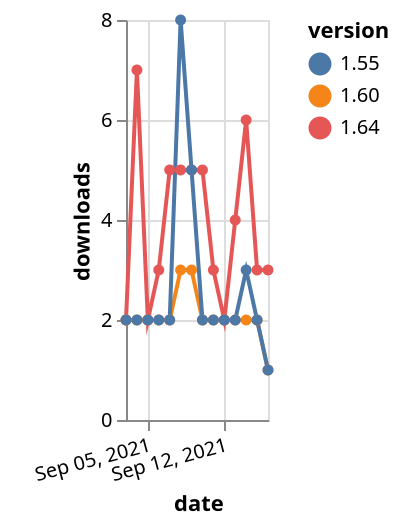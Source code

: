 {"$schema": "https://vega.github.io/schema/vega-lite/v5.json", "description": "A simple bar chart with embedded data.", "data": {"values": [{"date": "2021-09-03", "total": 20698, "delta": 2, "version": "1.64"}, {"date": "2021-09-04", "total": 20705, "delta": 7, "version": "1.64"}, {"date": "2021-09-05", "total": 20707, "delta": 2, "version": "1.64"}, {"date": "2021-09-06", "total": 20710, "delta": 3, "version": "1.64"}, {"date": "2021-09-07", "total": 20715, "delta": 5, "version": "1.64"}, {"date": "2021-09-08", "total": 20720, "delta": 5, "version": "1.64"}, {"date": "2021-09-09", "total": 20725, "delta": 5, "version": "1.64"}, {"date": "2021-09-10", "total": 20730, "delta": 5, "version": "1.64"}, {"date": "2021-09-11", "total": 20733, "delta": 3, "version": "1.64"}, {"date": "2021-09-12", "total": 20735, "delta": 2, "version": "1.64"}, {"date": "2021-09-13", "total": 20739, "delta": 4, "version": "1.64"}, {"date": "2021-09-14", "total": 20745, "delta": 6, "version": "1.64"}, {"date": "2021-09-15", "total": 20748, "delta": 3, "version": "1.64"}, {"date": "2021-09-16", "total": 20751, "delta": 3, "version": "1.64"}, {"date": "2021-09-03", "total": 3420, "delta": 2, "version": "1.60"}, {"date": "2021-09-04", "total": 3422, "delta": 2, "version": "1.60"}, {"date": "2021-09-05", "total": 3424, "delta": 2, "version": "1.60"}, {"date": "2021-09-06", "total": 3426, "delta": 2, "version": "1.60"}, {"date": "2021-09-07", "total": 3428, "delta": 2, "version": "1.60"}, {"date": "2021-09-08", "total": 3431, "delta": 3, "version": "1.60"}, {"date": "2021-09-09", "total": 3434, "delta": 3, "version": "1.60"}, {"date": "2021-09-10", "total": 3436, "delta": 2, "version": "1.60"}, {"date": "2021-09-11", "total": 3438, "delta": 2, "version": "1.60"}, {"date": "2021-09-12", "total": 3440, "delta": 2, "version": "1.60"}, {"date": "2021-09-13", "total": 3442, "delta": 2, "version": "1.60"}, {"date": "2021-09-14", "total": 3444, "delta": 2, "version": "1.60"}, {"date": "2021-09-15", "total": 3446, "delta": 2, "version": "1.60"}, {"date": "2021-09-16", "total": 3447, "delta": 1, "version": "1.60"}, {"date": "2021-09-03", "total": 13337, "delta": 2, "version": "1.55"}, {"date": "2021-09-04", "total": 13339, "delta": 2, "version": "1.55"}, {"date": "2021-09-05", "total": 13341, "delta": 2, "version": "1.55"}, {"date": "2021-09-06", "total": 13343, "delta": 2, "version": "1.55"}, {"date": "2021-09-07", "total": 13345, "delta": 2, "version": "1.55"}, {"date": "2021-09-08", "total": 13353, "delta": 8, "version": "1.55"}, {"date": "2021-09-09", "total": 13358, "delta": 5, "version": "1.55"}, {"date": "2021-09-10", "total": 13360, "delta": 2, "version": "1.55"}, {"date": "2021-09-11", "total": 13362, "delta": 2, "version": "1.55"}, {"date": "2021-09-12", "total": 13364, "delta": 2, "version": "1.55"}, {"date": "2021-09-13", "total": 13366, "delta": 2, "version": "1.55"}, {"date": "2021-09-14", "total": 13369, "delta": 3, "version": "1.55"}, {"date": "2021-09-15", "total": 13371, "delta": 2, "version": "1.55"}, {"date": "2021-09-16", "total": 13372, "delta": 1, "version": "1.55"}]}, "width": "container", "mark": {"type": "line", "point": {"filled": true}}, "encoding": {"x": {"field": "date", "type": "temporal", "timeUnit": "yearmonthdate", "title": "date", "axis": {"labelAngle": -15}}, "y": {"field": "delta", "type": "quantitative", "title": "downloads"}, "color": {"field": "version", "type": "nominal"}, "tooltip": {"field": "delta"}}}